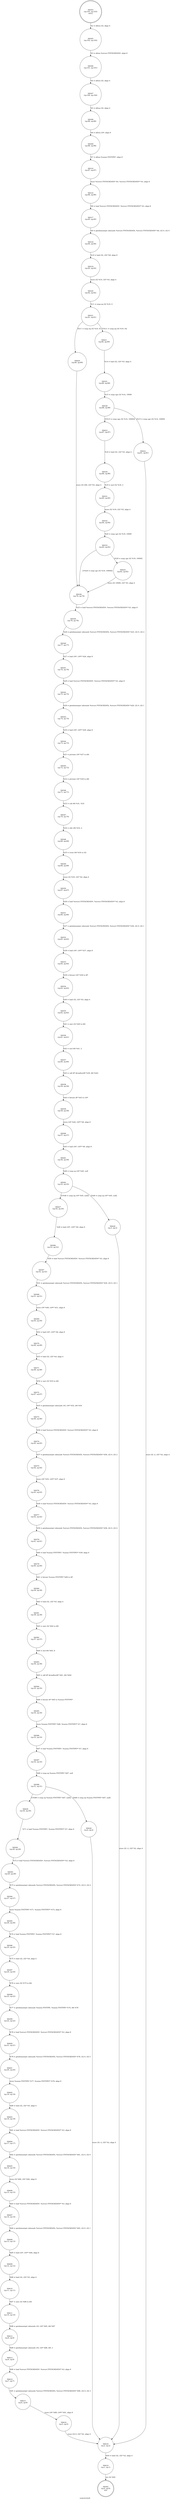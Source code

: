 digraph yygrowstack {
label="yygrowstack"
9302 [label="N9302\n(rp:0, ep:0)\nexit", shape="doublecircle"]
9303 [label="N9303\n(rp:103, ep:103)\nentry", shape="doublecircle"]
9303 -> 9305 [label="%2 = alloca i32, align 4"]
9305 [label="N9305\n(rp:102, ep:102)", shape="circle"]
9305 -> 9306 [label="%3 = alloca %struct.YYSTACKDATA*, align 8"]
9306 [label="N9306\n(rp:101, ep:101)", shape="circle"]
9306 -> 9307 [label="%4 = alloca i32, align 4"]
9307 [label="N9307\n(rp:100, ep:100)", shape="circle"]
9307 -> 9308 [label="%5 = alloca i32, align 4"]
9308 [label="N9308\n(rp:99, ep:99)", shape="circle"]
9308 -> 9309 [label="%6 = alloca i16*, align 8"]
9309 [label="N9309\n(rp:98, ep:98)", shape="circle"]
9309 -> 9310 [label="%7 = alloca %union.YYSTYPE*, align 8"]
9310 [label="N9310\n(rp:97, ep:97)", shape="circle"]
9310 -> 9316 [label="store %struct.YYSTACKDATA* %0, %struct.YYSTACKDATA** %3, align 8"]
9316 [label="N9316\n(rp:96, ep:96)", shape="circle"]
9316 -> 9317 [label="%8 = load %struct.YYSTACKDATA*, %struct.YYSTACKDATA** %3, align 8"]
9317 [label="N9317\n(rp:95, ep:95)", shape="circle"]
9317 -> 9318 [label="%9 = getelementptr inbounds %struct.YYSTACKDATA, %struct.YYSTACKDATA* %8, i32 0, i32 0"]
9318 [label="N9318\n(rp:94, ep:94)", shape="circle"]
9318 -> 9319 [label="%10 = load i32, i32* %9, align 8"]
9319 [label="N9319\n(rp:93, ep:93)", shape="circle"]
9319 -> 9320 [label="store i32 %10, i32* %5, align 4"]
9320 [label="N9320\n(rp:92, ep:92)", shape="circle"]
9320 -> 9321 [label="%11 = icmp eq i32 %10, 0"]
9321 [label="N9321\n(rp:91, ep:91)", shape="circle"]
9321 -> 9420 [label="[%11 = icmp eq i32 %10, 0]"]
9321 -> 9421 [label="[!(%11 = icmp eq i32 %10, 0)]"]
9325 [label="N9325\n(rp:89, ep:89)", shape="circle"]
9325 -> 9326 [label="%15 = icmp uge i32 %14, 10000"]
9326 [label="N9326\n(rp:88, ep:88)", shape="circle"]
9326 -> 9422 [label="[%15 = icmp uge i32 %14, 10000]"]
9326 -> 9423 [label="[!(%15 = icmp uge i32 %14, 10000)]"]
9330 [label="N9330\n(rp:86, ep:86)", shape="circle"]
9330 -> 9331 [label="%19 = mul i32 %18, 2"]
9331 [label="N9331\n(rp:85, ep:85)", shape="circle"]
9331 -> 9332 [label="store i32 %19, i32* %5, align 4"]
9332 [label="N9332\n(rp:84, ep:84)", shape="circle"]
9332 -> 9333 [label="%20 = icmp ugt i32 %19, 10000"]
9333 [label="N9333\n(rp:83, ep:83)", shape="circle"]
9333 -> 9424 [label="[%20 = icmp ugt i32 %19, 10000]"]
9333 -> 9338 [label="[!(%20 = icmp ugt i32 %19, 10000)]"]
9338 [label="N9338\n(rp:79, ep:79)", shape="circle"]
9338 -> 9339 [label="%25 = load %struct.YYSTACKDATA*, %struct.YYSTACKDATA** %3, align 8"]
9339 [label="N9339\n(rp:78, ep:78)", shape="circle"]
9339 -> 9340 [label="%26 = getelementptr inbounds %struct.YYSTACKDATA, %struct.YYSTACKDATA* %25, i32 0, i32 2"]
9340 [label="N9340\n(rp:77, ep:77)", shape="circle"]
9340 -> 9341 [label="%27 = load i16*, i16** %26, align 8"]
9341 [label="N9341\n(rp:76, ep:76)", shape="circle"]
9341 -> 9342 [label="%28 = load %struct.YYSTACKDATA*, %struct.YYSTACKDATA** %3, align 8"]
9342 [label="N9342\n(rp:75, ep:75)", shape="circle"]
9342 -> 9343 [label="%29 = getelementptr inbounds %struct.YYSTACKDATA, %struct.YYSTACKDATA* %28, i32 0, i32 1"]
9343 [label="N9343\n(rp:74, ep:74)", shape="circle"]
9343 -> 9344 [label="%30 = load i16*, i16** %29, align 8"]
9344 [label="N9344\n(rp:73, ep:73)", shape="circle"]
9344 -> 9345 [label="%31 = ptrtoint i16* %27 to i64"]
9345 [label="N9345\n(rp:72, ep:72)", shape="circle"]
9345 -> 9346 [label="%32 = ptrtoint i16* %30 to i64"]
9346 [label="N9346\n(rp:71, ep:71)", shape="circle"]
9346 -> 9347 [label="%33 = sub i64 %31, %32"]
9347 [label="N9347\n(rp:70, ep:70)", shape="circle"]
9347 -> 9348 [label="%34 = sdiv i64 %33, 2"]
9348 [label="N9348\n(rp:69, ep:69)", shape="circle"]
9348 -> 9349 [label="%35 = trunc i64 %34 to i32"]
9349 [label="N9349\n(rp:68, ep:68)", shape="circle"]
9349 -> 9350 [label="store i32 %35, i32* %4, align 4"]
9350 [label="N9350\n(rp:67, ep:67)", shape="circle"]
9350 -> 9351 [label="%36 = load %struct.YYSTACKDATA*, %struct.YYSTACKDATA** %3, align 8"]
9351 [label="N9351\n(rp:66, ep:66)", shape="circle"]
9351 -> 9352 [label="%37 = getelementptr inbounds %struct.YYSTACKDATA, %struct.YYSTACKDATA* %36, i32 0, i32 1"]
9352 [label="N9352\n(rp:65, ep:65)", shape="circle"]
9352 -> 9353 [label="%38 = load i16*, i16** %37, align 8"]
9353 [label="N9353\n(rp:64, ep:64)", shape="circle"]
9353 -> 9354 [label="%39 = bitcast i16* %38 to i8*"]
9354 [label="N9354\n(rp:63, ep:63)", shape="circle"]
9354 -> 9355 [label="%40 = load i32, i32* %5, align 4"]
9355 [label="N9355\n(rp:62, ep:62)", shape="circle"]
9355 -> 9356 [label="%41 = zext i32 %40 to i64"]
9356 [label="N9356\n(rp:61, ep:61)", shape="circle"]
9356 -> 9357 [label="%42 = mul i64 %41, 2"]
9357 [label="N9357\n(rp:60, ep:60)", shape="circle"]
9357 -> 9358 [label="%43 = call i8* @realloc(i8* %39, i64 %42)"]
9358 [label="N9358\n(rp:59, ep:59)", shape="circle"]
9358 -> 9359 [label="%44 = bitcast i8* %43 to i16*"]
9359 [label="N9359\n(rp:58, ep:58)", shape="circle"]
9359 -> 9360 [label="store i16* %44, i16** %6, align 8"]
9360 [label="N9360\n(rp:57, ep:57)", shape="circle"]
9360 -> 9361 [label="%45 = load i16*, i16** %6, align 8"]
9361 [label="N9361\n(rp:56, ep:56)", shape="circle"]
9361 -> 9362 [label="%46 = icmp eq i16* %45, null"]
9362 [label="N9362\n(rp:55, ep:55)", shape="circle"]
9362 -> 9426 [label="[%46 = icmp eq i16* %45, null]"]
9362 -> 9427 [label="[!(%46 = icmp eq i16* %45, null)]"]
9366 [label="N9366\n(rp:53, ep:53)", shape="circle"]
9366 -> 9367 [label="%50 = load %struct.YYSTACKDATA*, %struct.YYSTACKDATA** %3, align 8"]
9367 [label="N9367\n(rp:52, ep:52)", shape="circle"]
9367 -> 9368 [label="%51 = getelementptr inbounds %struct.YYSTACKDATA, %struct.YYSTACKDATA* %50, i32 0, i32 1"]
9368 [label="N9368\n(rp:51, ep:51)", shape="circle"]
9368 -> 9369 [label="store i16* %49, i16** %51, align 8"]
9369 [label="N9369\n(rp:50, ep:50)", shape="circle"]
9369 -> 9370 [label="%52 = load i16*, i16** %6, align 8"]
9370 [label="N9370\n(rp:49, ep:49)", shape="circle"]
9370 -> 9371 [label="%53 = load i32, i32* %4, align 4"]
9371 [label="N9371\n(rp:48, ep:48)", shape="circle"]
9371 -> 9372 [label="%54 = sext i32 %53 to i64"]
9372 [label="N9372\n(rp:47, ep:47)", shape="circle"]
9372 -> 9373 [label="%55 = getelementptr inbounds i16, i16* %52, i64 %54"]
9373 [label="N9373\n(rp:46, ep:46)", shape="circle"]
9373 -> 9374 [label="%56 = load %struct.YYSTACKDATA*, %struct.YYSTACKDATA** %3, align 8"]
9374 [label="N9374\n(rp:45, ep:45)", shape="circle"]
9374 -> 9375 [label="%57 = getelementptr inbounds %struct.YYSTACKDATA, %struct.YYSTACKDATA* %56, i32 0, i32 2"]
9375 [label="N9375\n(rp:44, ep:44)", shape="circle"]
9375 -> 9376 [label="store i16* %55, i16** %57, align 8"]
9376 [label="N9376\n(rp:43, ep:43)", shape="circle"]
9376 -> 9377 [label="%58 = load %struct.YYSTACKDATA*, %struct.YYSTACKDATA** %3, align 8"]
9377 [label="N9377\n(rp:42, ep:42)", shape="circle"]
9377 -> 9378 [label="%59 = getelementptr inbounds %struct.YYSTACKDATA, %struct.YYSTACKDATA* %58, i32 0, i32 4"]
9378 [label="N9378\n(rp:41, ep:41)", shape="circle"]
9378 -> 9379 [label="%60 = load %union.YYSTYPE*, %union.YYSTYPE** %59, align 8"]
9379 [label="N9379\n(rp:40, ep:40)", shape="circle"]
9379 -> 9380 [label="%61 = bitcast %union.YYSTYPE* %60 to i8*"]
9380 [label="N9380\n(rp:39, ep:39)", shape="circle"]
9380 -> 9381 [label="%62 = load i32, i32* %5, align 4"]
9381 [label="N9381\n(rp:38, ep:38)", shape="circle"]
9381 -> 9382 [label="%63 = zext i32 %62 to i64"]
9382 [label="N9382\n(rp:37, ep:37)", shape="circle"]
9382 -> 9383 [label="%64 = mul i64 %63, 8"]
9383 [label="N9383\n(rp:36, ep:36)", shape="circle"]
9383 -> 9384 [label="%65 = call i8* @realloc(i8* %61, i64 %64)"]
9384 [label="N9384\n(rp:35, ep:35)", shape="circle"]
9384 -> 9385 [label="%66 = bitcast i8* %65 to %union.YYSTYPE*"]
9385 [label="N9385\n(rp:34, ep:34)", shape="circle"]
9385 -> 9386 [label="store %union.YYSTYPE* %66, %union.YYSTYPE** %7, align 8"]
9386 [label="N9386\n(rp:33, ep:33)", shape="circle"]
9386 -> 9387 [label="%67 = load %union.YYSTYPE*, %union.YYSTYPE** %7, align 8"]
9387 [label="N9387\n(rp:32, ep:32)", shape="circle"]
9387 -> 9388 [label="%68 = icmp eq %union.YYSTYPE* %67, null"]
9388 [label="N9388\n(rp:31, ep:31)", shape="circle"]
9388 -> 9428 [label="[%68 = icmp eq %union.YYSTYPE* %67, null]"]
9388 -> 9429 [label="[!(%68 = icmp eq %union.YYSTYPE* %67, null)]"]
9392 [label="N9392\n(rp:29, ep:29)", shape="circle"]
9392 -> 9393 [label="%72 = load %struct.YYSTACKDATA*, %struct.YYSTACKDATA** %3, align 8"]
9393 [label="N9393\n(rp:28, ep:28)", shape="circle"]
9393 -> 9394 [label="%73 = getelementptr inbounds %struct.YYSTACKDATA, %struct.YYSTACKDATA* %72, i32 0, i32 4"]
9394 [label="N9394\n(rp:27, ep:27)", shape="circle"]
9394 -> 9395 [label="store %union.YYSTYPE* %71, %union.YYSTYPE** %73, align 8"]
9395 [label="N9395\n(rp:26, ep:26)", shape="circle"]
9395 -> 9396 [label="%74 = load %union.YYSTYPE*, %union.YYSTYPE** %7, align 8"]
9396 [label="N9396\n(rp:25, ep:25)", shape="circle"]
9396 -> 9397 [label="%75 = load i32, i32* %4, align 4"]
9397 [label="N9397\n(rp:24, ep:24)", shape="circle"]
9397 -> 9398 [label="%76 = sext i32 %75 to i64"]
9398 [label="N9398\n(rp:23, ep:23)", shape="circle"]
9398 -> 9399 [label="%77 = getelementptr inbounds %union.YYSTYPE, %union.YYSTYPE* %74, i64 %76"]
9399 [label="N9399\n(rp:22, ep:22)", shape="circle"]
9399 -> 9400 [label="%78 = load %struct.YYSTACKDATA*, %struct.YYSTACKDATA** %3, align 8"]
9400 [label="N9400\n(rp:21, ep:21)", shape="circle"]
9400 -> 9401 [label="%79 = getelementptr inbounds %struct.YYSTACKDATA, %struct.YYSTACKDATA* %78, i32 0, i32 5"]
9401 [label="N9401\n(rp:20, ep:20)", shape="circle"]
9401 -> 9402 [label="store %union.YYSTYPE* %77, %union.YYSTYPE** %79, align 8"]
9402 [label="N9402\n(rp:19, ep:19)", shape="circle"]
9402 -> 9403 [label="%80 = load i32, i32* %5, align 4"]
9403 [label="N9403\n(rp:18, ep:18)", shape="circle"]
9403 -> 9404 [label="%81 = load %struct.YYSTACKDATA*, %struct.YYSTACKDATA** %3, align 8"]
9404 [label="N9404\n(rp:17, ep:17)", shape="circle"]
9404 -> 9405 [label="%82 = getelementptr inbounds %struct.YYSTACKDATA, %struct.YYSTACKDATA* %81, i32 0, i32 0"]
9405 [label="N9405\n(rp:16, ep:16)", shape="circle"]
9405 -> 9406 [label="store i32 %80, i32* %82, align 8"]
9406 [label="N9406\n(rp:15, ep:15)", shape="circle"]
9406 -> 9407 [label="%83 = load %struct.YYSTACKDATA*, %struct.YYSTACKDATA** %3, align 8"]
9407 [label="N9407\n(rp:14, ep:14)", shape="circle"]
9407 -> 9408 [label="%84 = getelementptr inbounds %struct.YYSTACKDATA, %struct.YYSTACKDATA* %83, i32 0, i32 1"]
9408 [label="N9408\n(rp:13, ep:13)", shape="circle"]
9408 -> 9409 [label="%85 = load i16*, i16** %84, align 8"]
9409 [label="N9409\n(rp:12, ep:12)", shape="circle"]
9409 -> 9410 [label="%86 = load i32, i32* %5, align 4"]
9410 [label="N9410\n(rp:11, ep:11)", shape="circle"]
9410 -> 9411 [label="%87 = zext i32 %86 to i64"]
9411 [label="N9411\n(rp:10, ep:10)", shape="circle"]
9411 -> 9412 [label="%88 = getelementptr inbounds i16, i16* %85, i64 %87"]
9412 [label="N9412\n(rp:9, ep:9)", shape="circle"]
9412 -> 9413 [label="%89 = getelementptr inbounds i16, i16* %88, i64 -1"]
9413 [label="N9413\n(rp:8, ep:8)", shape="circle"]
9413 -> 9414 [label="%90 = load %struct.YYSTACKDATA*, %struct.YYSTACKDATA** %3, align 8"]
9414 [label="N9414\n(rp:7, ep:7)", shape="circle"]
9414 -> 9415 [label="%91 = getelementptr inbounds %struct.YYSTACKDATA, %struct.YYSTACKDATA* %90, i32 0, i32 3"]
9415 [label="N9415\n(rp:6, ep:6)", shape="circle"]
9415 -> 9416 [label="store i16* %89, i16** %91, align 8"]
9416 [label="N9416\n(rp:5, ep:5)", shape="circle"]
9416 -> 9418 [label="store i32 0, i32* %2, align 4"]
9418 [label="N9418\n(rp:2, ep:2)", shape="circle"]
9418 -> 9419 [label="%93 = load i32, i32* %2, align 4"]
9419 [label="N9419\n(rp:1, ep:1)", shape="circle"]
9419 -> 9302 [label="ret i32 %93"]
9420 [label="N9420\n(rp:80, ep:80)", shape="circle"]
9420 -> 9338 [label="store i32 200, i32* %5, align 4"]
9421 [label="N9421\n(rp:90, ep:90)", shape="circle"]
9421 -> 9325 [label="%14 = load i32, i32* %5, align 4"]
9422 [label="N9422\n(rp:81, ep:81)", shape="circle"]
9422 -> 9418 [label="store i32 -2, i32* %2, align 4"]
9423 [label="N9423\n(rp:87, ep:87)", shape="circle"]
9423 -> 9330 [label="%18 = load i32, i32* %5, align 4"]
9424 [label="N9424\n(rp:82, ep:82)", shape="circle"]
9424 -> 9338 [label="store i32 10000, i32* %5, align 4"]
9426 [label="N9426\n(rp:3, ep:3)", shape="circle"]
9426 -> 9418 [label="store i32 -2, i32* %2, align 4"]
9427 [label="N9427\n(rp:54, ep:54)", shape="circle"]
9427 -> 9366 [label="%49 = load i16*, i16** %6, align 8"]
9428 [label="N9428\n(rp:4, ep:4)", shape="circle"]
9428 -> 9418 [label="store i32 -2, i32* %2, align 4"]
9429 [label="N9429\n(rp:30, ep:30)", shape="circle"]
9429 -> 9392 [label="%71 = load %union.YYSTYPE*, %union.YYSTYPE** %7, align 8"]
}
